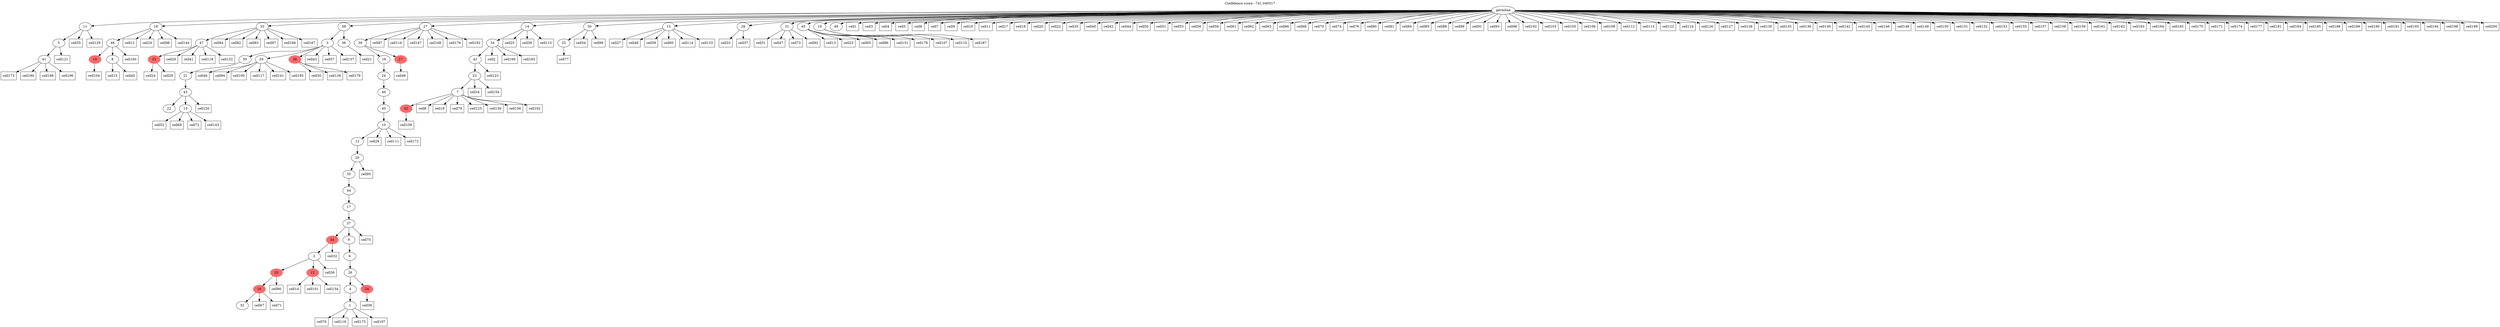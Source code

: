 digraph g {
	"59" -> "60";
	"60" [label="41"];
	"58" -> "59";
	"59" [label="5"];
	"54" -> "55";
	"55" [color=indianred1, style=filled, label="18"];
	"54" -> "56";
	"56" [label="8"];
	"53" -> "54";
	"54" [label="48"];
	"49" -> "50";
	"50" [color=indianred1, style=filled, label="33"];
	"48" -> "49";
	"49" [label="47"];
	"44" -> "45";
	"45" [label="22"];
	"44" -> "46";
	"46" [label="13"];
	"43" -> "44";
	"44" [label="43"];
	"42" -> "43";
	"43" [label="21"];
	"39" -> "40";
	"40" [label="29"];
	"39" -> "41";
	"41" [color=indianred1, style=filled, label="38"];
	"39" -> "42";
	"42" [label="50"];
	"38" -> "39";
	"39" [label="3"];
	"38" -> "47";
	"47" [label="36"];
	"31" -> "32";
	"32" [label="32"];
	"30" -> "31";
	"31" [color=indianred1, style=filled, label="16"];
	"29" -> "30";
	"30" [color=indianred1, style=filled, label="20"];
	"29" -> "33";
	"33" [color=indianred1, style=filled, label="12"];
	"28" -> "29";
	"29" [label="2"];
	"25" -> "26";
	"26" [label="1"];
	"24" -> "25";
	"25" [label="4"];
	"24" -> "27";
	"27" [color=indianred1, style=filled, label="24"];
	"23" -> "24";
	"24" [label="26"];
	"22" -> "23";
	"23" [label="6"];
	"21" -> "22";
	"22" [label="9"];
	"21" -> "28";
	"28" [color=indianred1, style=filled, label="44"];
	"20" -> "21";
	"21" [label="37"];
	"19" -> "20";
	"20" [label="17"];
	"18" -> "19";
	"19" [label="44"];
	"17" -> "18";
	"18" [label="35"];
	"16" -> "17";
	"17" [label="20"];
	"15" -> "16";
	"16" [label="12"];
	"14" -> "15";
	"15" [label="10"];
	"13" -> "14";
	"14" [label="40"];
	"12" -> "13";
	"13" [label="46"];
	"11" -> "12";
	"12" [label="24"];
	"10" -> "11";
	"11" [label="16"];
	"10" -> "34";
	"34" [color=indianred1, style=filled, label="27"];
	"9" -> "10";
	"10" [label="39"];
	"7" -> "8";
	"8" [color=indianred1, style=filled, label="42"];
	"6" -> "7";
	"7" [label="7"];
	"5" -> "6";
	"6" [label="23"];
	"4" -> "5";
	"5" [label="42"];
	"3" -> "4";
	"4" [label="34"];
	"1" -> "2";
	"2" [label="25"];
	"0" -> "1";
	"1" [label="30"];
	"0" -> "3";
	"3" [label="14"];
	"0" -> "9";
	"9" [label="27"];
	"0" -> "35";
	"35" [label="15"];
	"0" -> "36";
	"36" [label="28"];
	"0" -> "37";
	"37" [label="31"];
	"0" -> "38";
	"38" [label="38"];
	"0" -> "48";
	"48" [label="33"];
	"0" -> "51";
	"51" [label="45"];
	"0" -> "52";
	"52" [label="19"];
	"0" -> "53";
	"53" [label="18"];
	"0" -> "57";
	"57" [label="49"];
	"0" -> "58";
	"58" [label="11"];
	"0" [label="germline"];
	"0" -> "cell1";
	"cell1" [shape=box];
	"4" -> "cell2";
	"cell2" [shape=box];
	"0" -> "cell3";
	"cell3" [shape=box];
	"0" -> "cell4";
	"cell4" [shape=box];
	"0" -> "cell5";
	"cell5" [shape=box];
	"0" -> "cell6";
	"cell6" [shape=box];
	"0" -> "cell7";
	"cell7" [shape=box];
	"7" -> "cell8";
	"cell8" [shape=box];
	"0" -> "cell9";
	"cell9" [shape=box];
	"0" -> "cell10";
	"cell10" [shape=box];
	"0" -> "cell11";
	"cell11" [shape=box];
	"53" -> "cell12";
	"cell12" [shape=box];
	"51" -> "cell13";
	"cell13" [shape=box];
	"33" -> "cell14";
	"cell14" [shape=box];
	"56" -> "cell15";
	"cell15" [shape=box];
	"53" -> "cell16";
	"cell16" [shape=box];
	"0" -> "cell17";
	"cell17" [shape=box];
	"0" -> "cell18";
	"cell18" [shape=box];
	"7" -> "cell19";
	"cell19" [shape=box];
	"0" -> "cell20";
	"cell20" [shape=box];
	"47" -> "cell21";
	"cell21" [shape=box];
	"0" -> "cell22";
	"cell22" [shape=box];
	"51" -> "cell23";
	"cell23" [shape=box];
	"50" -> "cell24";
	"cell24" [shape=box];
	"3" -> "cell25";
	"cell25" [shape=box];
	"49" -> "cell26";
	"cell26" [shape=box];
	"35" -> "cell27";
	"cell27" [shape=box];
	"15" -> "cell28";
	"cell28" [shape=box];
	"50" -> "cell29";
	"cell29" [shape=box];
	"41" -> "cell30";
	"cell30" [shape=box];
	"37" -> "cell31";
	"cell31" [shape=box];
	"28" -> "cell32";
	"cell32" [shape=box];
	"36" -> "cell33";
	"cell33" [shape=box];
	"6" -> "cell34";
	"cell34" [shape=box];
	"0" -> "cell35";
	"cell35" [shape=box];
	"29" -> "cell36";
	"cell36" [shape=box];
	"36" -> "cell37";
	"cell37" [shape=box];
	"27" -> "cell38";
	"cell38" [shape=box];
	"3" -> "cell39";
	"cell39" [shape=box];
	"0" -> "cell40";
	"cell40" [shape=box];
	"49" -> "cell41";
	"cell41" [shape=box];
	"0" -> "cell42";
	"cell42" [shape=box];
	"39" -> "cell43";
	"cell43" [shape=box];
	"0" -> "cell44";
	"cell44" [shape=box];
	"56" -> "cell45";
	"cell45" [shape=box];
	"40" -> "cell46";
	"cell46" [shape=box];
	"37" -> "cell47";
	"cell47" [shape=box];
	"35" -> "cell48";
	"cell48" [shape=box];
	"34" -> "cell49";
	"cell49" [shape=box];
	"0" -> "cell50";
	"cell50" [shape=box];
	"0" -> "cell51";
	"cell51" [shape=box];
	"46" -> "cell52";
	"cell52" [shape=box];
	"0" -> "cell53";
	"cell53" [shape=box];
	"1" -> "cell54";
	"cell54" [shape=box];
	"58" -> "cell55";
	"cell55" [shape=box];
	"0" -> "cell56";
	"cell56" [shape=box];
	"39" -> "cell57";
	"cell57" [shape=box];
	"0" -> "cell58";
	"cell58" [shape=box];
	"35" -> "cell59";
	"cell59" [shape=box];
	"35" -> "cell60";
	"cell60" [shape=box];
	"0" -> "cell61";
	"cell61" [shape=box];
	"0" -> "cell62";
	"cell62" [shape=box];
	"0" -> "cell63";
	"cell63" [shape=box];
	"48" -> "cell64";
	"cell64" [shape=box];
	"51" -> "cell65";
	"cell65" [shape=box];
	"0" -> "cell66";
	"cell66" [shape=box];
	"31" -> "cell67";
	"cell67" [shape=box];
	"0" -> "cell68";
	"cell68" [shape=box];
	"46" -> "cell69";
	"cell69" [shape=box];
	"0" -> "cell70";
	"cell70" [shape=box];
	"31" -> "cell71";
	"cell71" [shape=box];
	"46" -> "cell72";
	"cell72" [shape=box];
	"37" -> "cell73";
	"cell73" [shape=box];
	"0" -> "cell74";
	"cell74" [shape=box];
	"21" -> "cell75";
	"cell75" [shape=box];
	"0" -> "cell76";
	"cell76" [shape=box];
	"2" -> "cell77";
	"cell77" [shape=box];
	"26" -> "cell78";
	"cell78" [shape=box];
	"7" -> "cell79";
	"cell79" [shape=box];
	"0" -> "cell80";
	"cell80" [shape=box];
	"0" -> "cell81";
	"cell81" [shape=box];
	"48" -> "cell82";
	"cell82" [shape=box];
	"48" -> "cell83";
	"cell83" [shape=box];
	"0" -> "cell84";
	"cell84" [shape=box];
	"0" -> "cell85";
	"cell85" [shape=box];
	"51" -> "cell86";
	"cell86" [shape=box];
	"9" -> "cell87";
	"cell87" [shape=box];
	"0" -> "cell88";
	"cell88" [shape=box];
	"0" -> "cell89";
	"cell89" [shape=box];
	"30" -> "cell90";
	"cell90" [shape=box];
	"0" -> "cell91";
	"cell91" [shape=box];
	"37" -> "cell92";
	"cell92" [shape=box];
	"0" -> "cell93";
	"cell93" [shape=box];
	"40" -> "cell94";
	"cell94" [shape=box];
	"17" -> "cell95";
	"cell95" [shape=box];
	"0" -> "cell96";
	"cell96" [shape=box];
	"48" -> "cell97";
	"cell97" [shape=box];
	"53" -> "cell98";
	"cell98" [shape=box];
	"1" -> "cell99";
	"cell99" [shape=box];
	"40" -> "cell100";
	"cell100" [shape=box];
	"33" -> "cell101";
	"cell101" [shape=box];
	"0" -> "cell102";
	"cell102" [shape=box];
	"0" -> "cell103";
	"cell103" [shape=box];
	"55" -> "cell104";
	"cell104" [shape=box];
	"0" -> "cell105";
	"cell105" [shape=box];
	"0" -> "cell106";
	"cell106" [shape=box];
	"52" -> "cell107";
	"cell107" [shape=box];
	"0" -> "cell108";
	"cell108" [shape=box];
	"8" -> "cell109";
	"cell109" [shape=box];
	"52" -> "cell110";
	"cell110" [shape=box];
	"15" -> "cell111";
	"cell111" [shape=box];
	"0" -> "cell112";
	"cell112" [shape=box];
	"0" -> "cell113";
	"cell113" [shape=box];
	"35" -> "cell114";
	"cell114" [shape=box];
	"3" -> "cell115";
	"cell115" [shape=box];
	"9" -> "cell116";
	"cell116" [shape=box];
	"40" -> "cell117";
	"cell117" [shape=box];
	"49" -> "cell118";
	"cell118" [shape=box];
	"26" -> "cell119";
	"cell119" [shape=box];
	"44" -> "cell120";
	"cell120" [shape=box];
	"59" -> "cell121";
	"cell121" [shape=box];
	"0" -> "cell122";
	"cell122" [shape=box];
	"5" -> "cell123";
	"cell123" [shape=box];
	"0" -> "cell124";
	"cell124" [shape=box];
	"7" -> "cell125";
	"cell125" [shape=box];
	"0" -> "cell126";
	"cell126" [shape=box];
	"0" -> "cell127";
	"cell127" [shape=box];
	"0" -> "cell128";
	"cell128" [shape=box];
	"58" -> "cell129";
	"cell129" [shape=box];
	"0" -> "cell130";
	"cell130" [shape=box];
	"51" -> "cell131";
	"cell131" [shape=box];
	"49" -> "cell132";
	"cell132" [shape=box];
	"35" -> "cell133";
	"cell133" [shape=box];
	"33" -> "cell134";
	"cell134" [shape=box];
	"0" -> "cell135";
	"cell135" [shape=box];
	"0" -> "cell136";
	"cell136" [shape=box];
	"39" -> "cell137";
	"cell137" [shape=box];
	"41" -> "cell138";
	"cell138" [shape=box];
	"7" -> "cell139";
	"cell139" [shape=box];
	"0" -> "cell140";
	"cell140" [shape=box];
	"40" -> "cell141";
	"cell141" [shape=box];
	"0" -> "cell142";
	"cell142" [shape=box];
	"46" -> "cell143";
	"cell143" [shape=box];
	"53" -> "cell144";
	"cell144" [shape=box];
	"0" -> "cell145";
	"cell145" [shape=box];
	"0" -> "cell146";
	"cell146" [shape=box];
	"9" -> "cell147";
	"cell147" [shape=box];
	"0" -> "cell148";
	"cell148" [shape=box];
	"0" -> "cell149";
	"cell149" [shape=box];
	"0" -> "cell150";
	"cell150" [shape=box];
	"0" -> "cell151";
	"cell151" [shape=box];
	"0" -> "cell152";
	"cell152" [shape=box];
	"0" -> "cell153";
	"cell153" [shape=box];
	"6" -> "cell154";
	"cell154" [shape=box];
	"0" -> "cell155";
	"cell155" [shape=box];
	"7" -> "cell156";
	"cell156" [shape=box];
	"0" -> "cell157";
	"cell157" [shape=box];
	"0" -> "cell158";
	"cell158" [shape=box];
	"0" -> "cell159";
	"cell159" [shape=box];
	"54" -> "cell160";
	"cell160" [shape=box];
	"0" -> "cell161";
	"cell161" [shape=box];
	"0" -> "cell162";
	"cell162" [shape=box];
	"0" -> "cell163";
	"cell163" [shape=box];
	"0" -> "cell164";
	"cell164" [shape=box];
	"0" -> "cell165";
	"cell165" [shape=box];
	"48" -> "cell166";
	"cell166" [shape=box];
	"48" -> "cell167";
	"cell167" [shape=box];
	"9" -> "cell168";
	"cell168" [shape=box];
	"4" -> "cell169";
	"cell169" [shape=box];
	"0" -> "cell170";
	"cell170" [shape=box];
	"0" -> "cell171";
	"cell171" [shape=box];
	"15" -> "cell172";
	"cell172" [shape=box];
	"60" -> "cell173";
	"cell173" [shape=box];
	"0" -> "cell174";
	"cell174" [shape=box];
	"26" -> "cell175";
	"cell175" [shape=box];
	"9" -> "cell176";
	"cell176" [shape=box];
	"0" -> "cell177";
	"cell177" [shape=box];
	"51" -> "cell178";
	"cell178" [shape=box];
	"41" -> "cell179";
	"cell179" [shape=box];
	"60" -> "cell180";
	"cell180" [shape=box];
	"0" -> "cell181";
	"cell181" [shape=box];
	"9" -> "cell182";
	"cell182" [shape=box];
	"4" -> "cell183";
	"cell183" [shape=box];
	"0" -> "cell184";
	"cell184" [shape=box];
	"0" -> "cell185";
	"cell185" [shape=box];
	"60" -> "cell186";
	"cell186" [shape=box];
	"52" -> "cell187";
	"cell187" [shape=box];
	"0" -> "cell188";
	"cell188" [shape=box];
	"0" -> "cell189";
	"cell189" [shape=box];
	"0" -> "cell190";
	"cell190" [shape=box];
	"0" -> "cell191";
	"cell191" [shape=box];
	"7" -> "cell192";
	"cell192" [shape=box];
	"0" -> "cell193";
	"cell193" [shape=box];
	"0" -> "cell194";
	"cell194" [shape=box];
	"40" -> "cell195";
	"cell195" [shape=box];
	"60" -> "cell196";
	"cell196" [shape=box];
	"26" -> "cell197";
	"cell197" [shape=box];
	"0" -> "cell198";
	"cell198" [shape=box];
	"0" -> "cell199";
	"cell199" [shape=box];
	"0" -> "cell200";
	"cell200" [shape=box];
	labelloc="t";
	label="Confidence score: -741.040517";
}
